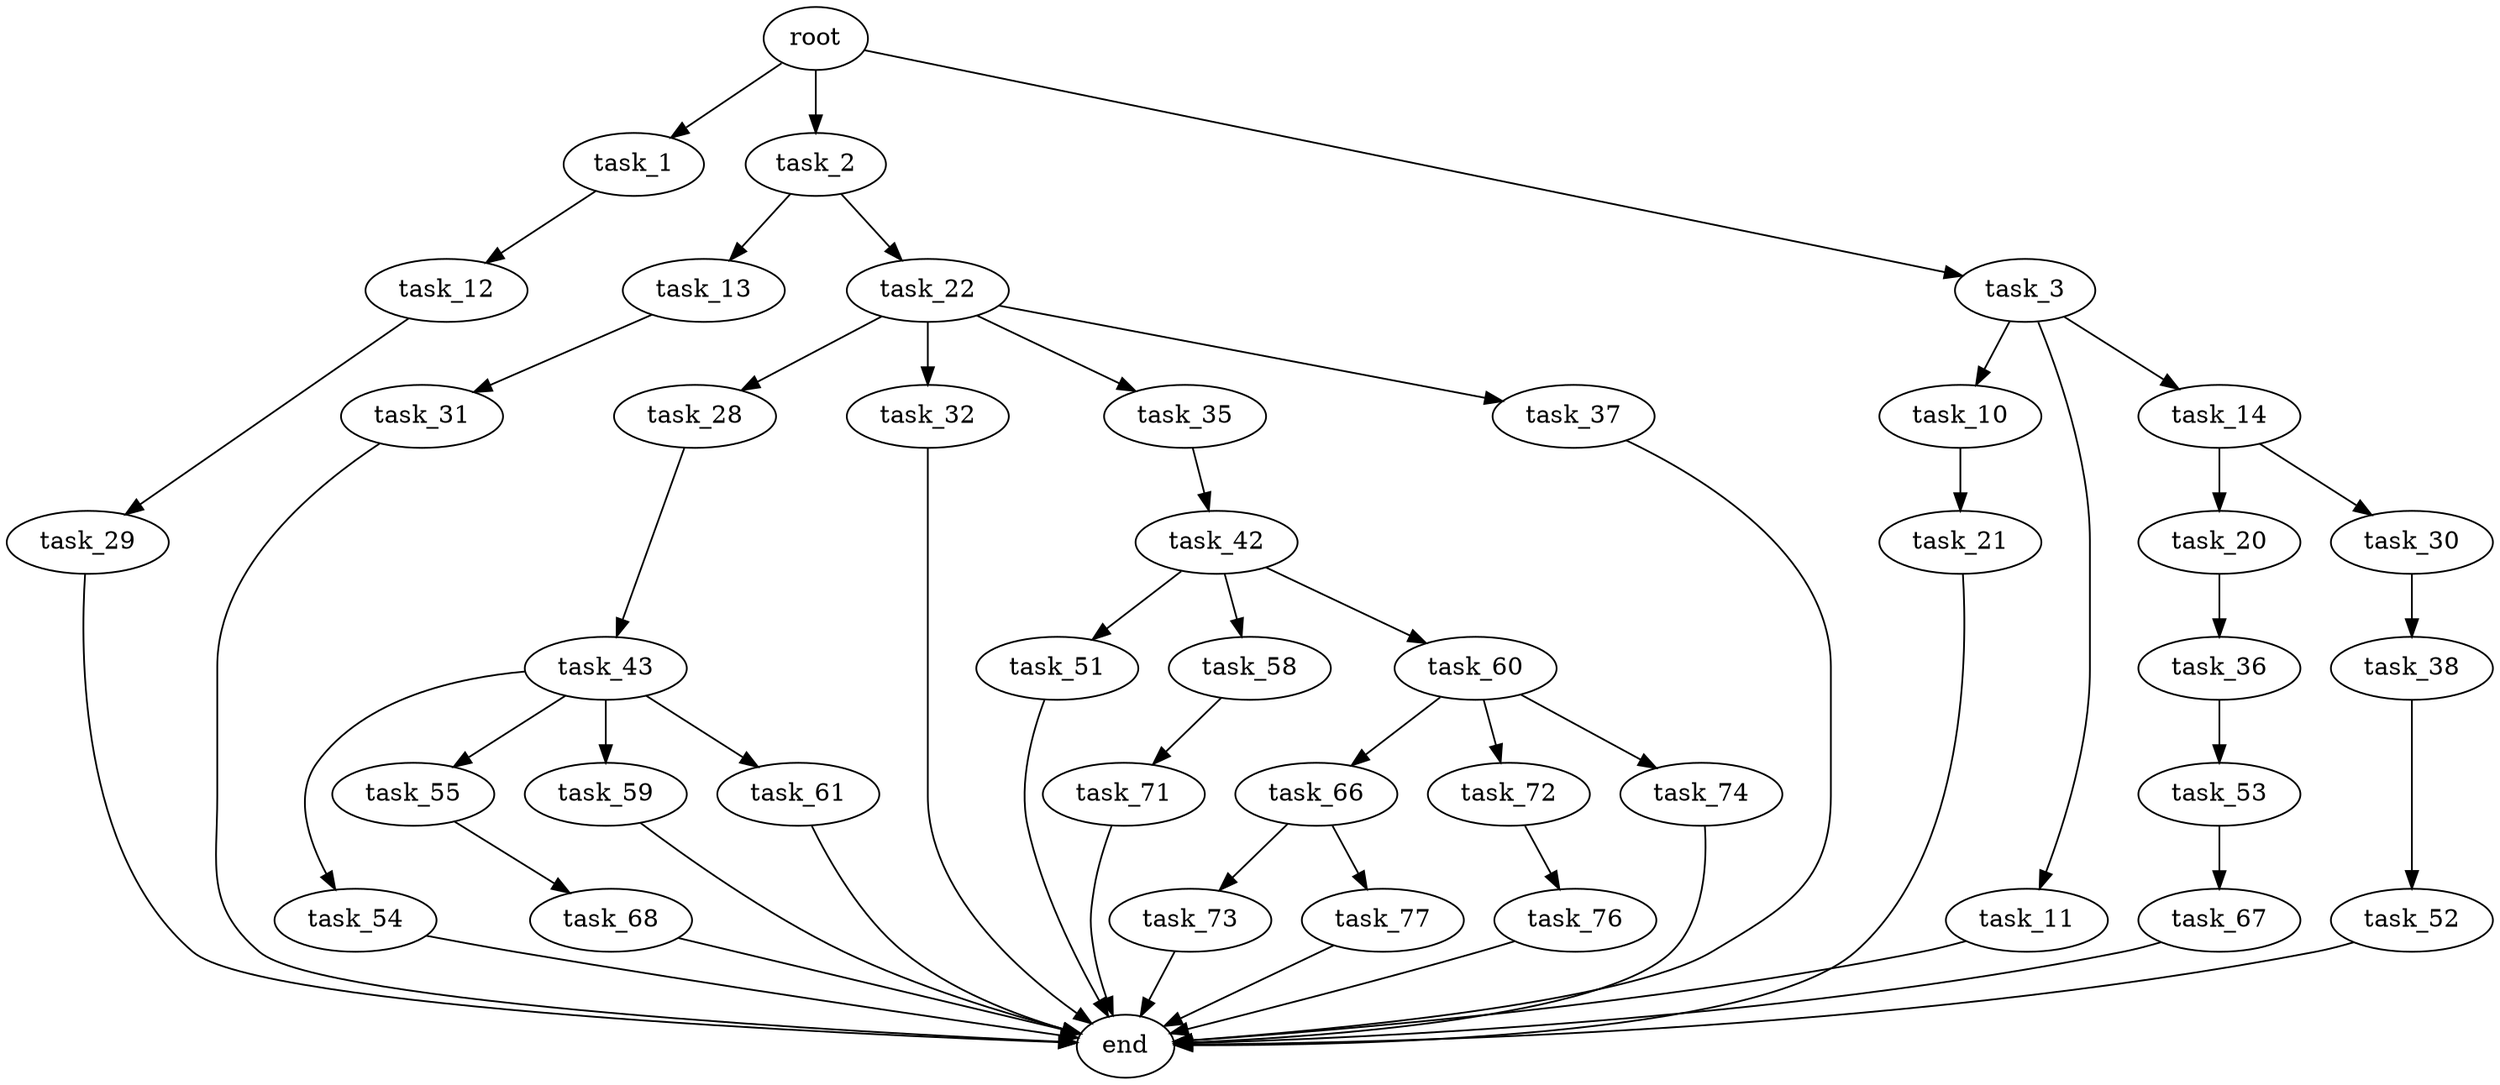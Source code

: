 digraph G {
  root [size="0.000000"];
  task_1 [size="11603419359.000000"];
  task_2 [size="17491755384.000000"];
  task_3 [size="4359867436.000000"];
  task_12 [size="231928233984.000000"];
  task_13 [size="782757789696.000000"];
  task_22 [size="20357024793.000000"];
  task_10 [size="403694719896.000000"];
  task_11 [size="13074952277.000000"];
  task_14 [size="261458470468.000000"];
  task_21 [size="325948475320.000000"];
  end [size="0.000000"];
  task_29 [size="28991029248.000000"];
  task_31 [size="14062345970.000000"];
  task_20 [size="231928233984.000000"];
  task_30 [size="549755813888.000000"];
  task_36 [size="13284229198.000000"];
  task_28 [size="66036960456.000000"];
  task_32 [size="23159750316.000000"];
  task_35 [size="677742837420.000000"];
  task_37 [size="862997189704.000000"];
  task_43 [size="3660319615.000000"];
  task_38 [size="919656445019.000000"];
  task_42 [size="30028705990.000000"];
  task_53 [size="34340618918.000000"];
  task_52 [size="94883076927.000000"];
  task_51 [size="231928233984.000000"];
  task_58 [size="2994801875.000000"];
  task_60 [size="1847473593.000000"];
  task_54 [size="231928233984.000000"];
  task_55 [size="134217728000.000000"];
  task_59 [size="782757789696.000000"];
  task_61 [size="1073741824000.000000"];
  task_67 [size="18555355817.000000"];
  task_68 [size="8589934592.000000"];
  task_71 [size="25591052454.000000"];
  task_66 [size="47818892916.000000"];
  task_72 [size="11267603135.000000"];
  task_74 [size="8589934592.000000"];
  task_73 [size="621141746948.000000"];
  task_77 [size="4292958640.000000"];
  task_76 [size="28991029248.000000"];

  root -> task_1 [size="1.000000"];
  root -> task_2 [size="1.000000"];
  root -> task_3 [size="1.000000"];
  task_1 -> task_12 [size="209715200.000000"];
  task_2 -> task_13 [size="838860800.000000"];
  task_2 -> task_22 [size="838860800.000000"];
  task_3 -> task_10 [size="75497472.000000"];
  task_3 -> task_11 [size="75497472.000000"];
  task_3 -> task_14 [size="75497472.000000"];
  task_12 -> task_29 [size="301989888.000000"];
  task_13 -> task_31 [size="679477248.000000"];
  task_22 -> task_28 [size="411041792.000000"];
  task_22 -> task_32 [size="411041792.000000"];
  task_22 -> task_35 [size="411041792.000000"];
  task_22 -> task_37 [size="411041792.000000"];
  task_10 -> task_21 [size="536870912.000000"];
  task_11 -> end [size="1.000000"];
  task_14 -> task_20 [size="536870912.000000"];
  task_14 -> task_30 [size="536870912.000000"];
  task_21 -> end [size="1.000000"];
  task_29 -> end [size="1.000000"];
  task_31 -> end [size="1.000000"];
  task_20 -> task_36 [size="301989888.000000"];
  task_30 -> task_38 [size="536870912.000000"];
  task_36 -> task_53 [size="209715200.000000"];
  task_28 -> task_43 [size="301989888.000000"];
  task_32 -> end [size="1.000000"];
  task_35 -> task_42 [size="679477248.000000"];
  task_37 -> end [size="1.000000"];
  task_43 -> task_54 [size="411041792.000000"];
  task_43 -> task_55 [size="411041792.000000"];
  task_43 -> task_59 [size="411041792.000000"];
  task_43 -> task_61 [size="411041792.000000"];
  task_38 -> task_52 [size="838860800.000000"];
  task_42 -> task_51 [size="679477248.000000"];
  task_42 -> task_58 [size="679477248.000000"];
  task_42 -> task_60 [size="679477248.000000"];
  task_53 -> task_67 [size="536870912.000000"];
  task_52 -> end [size="1.000000"];
  task_51 -> end [size="1.000000"];
  task_58 -> task_71 [size="75497472.000000"];
  task_60 -> task_66 [size="75497472.000000"];
  task_60 -> task_72 [size="75497472.000000"];
  task_60 -> task_74 [size="75497472.000000"];
  task_54 -> end [size="1.000000"];
  task_55 -> task_68 [size="209715200.000000"];
  task_59 -> end [size="1.000000"];
  task_61 -> end [size="1.000000"];
  task_67 -> end [size="1.000000"];
  task_68 -> end [size="1.000000"];
  task_71 -> end [size="1.000000"];
  task_66 -> task_73 [size="838860800.000000"];
  task_66 -> task_77 [size="838860800.000000"];
  task_72 -> task_76 [size="301989888.000000"];
  task_74 -> end [size="1.000000"];
  task_73 -> end [size="1.000000"];
  task_77 -> end [size="1.000000"];
  task_76 -> end [size="1.000000"];
}
